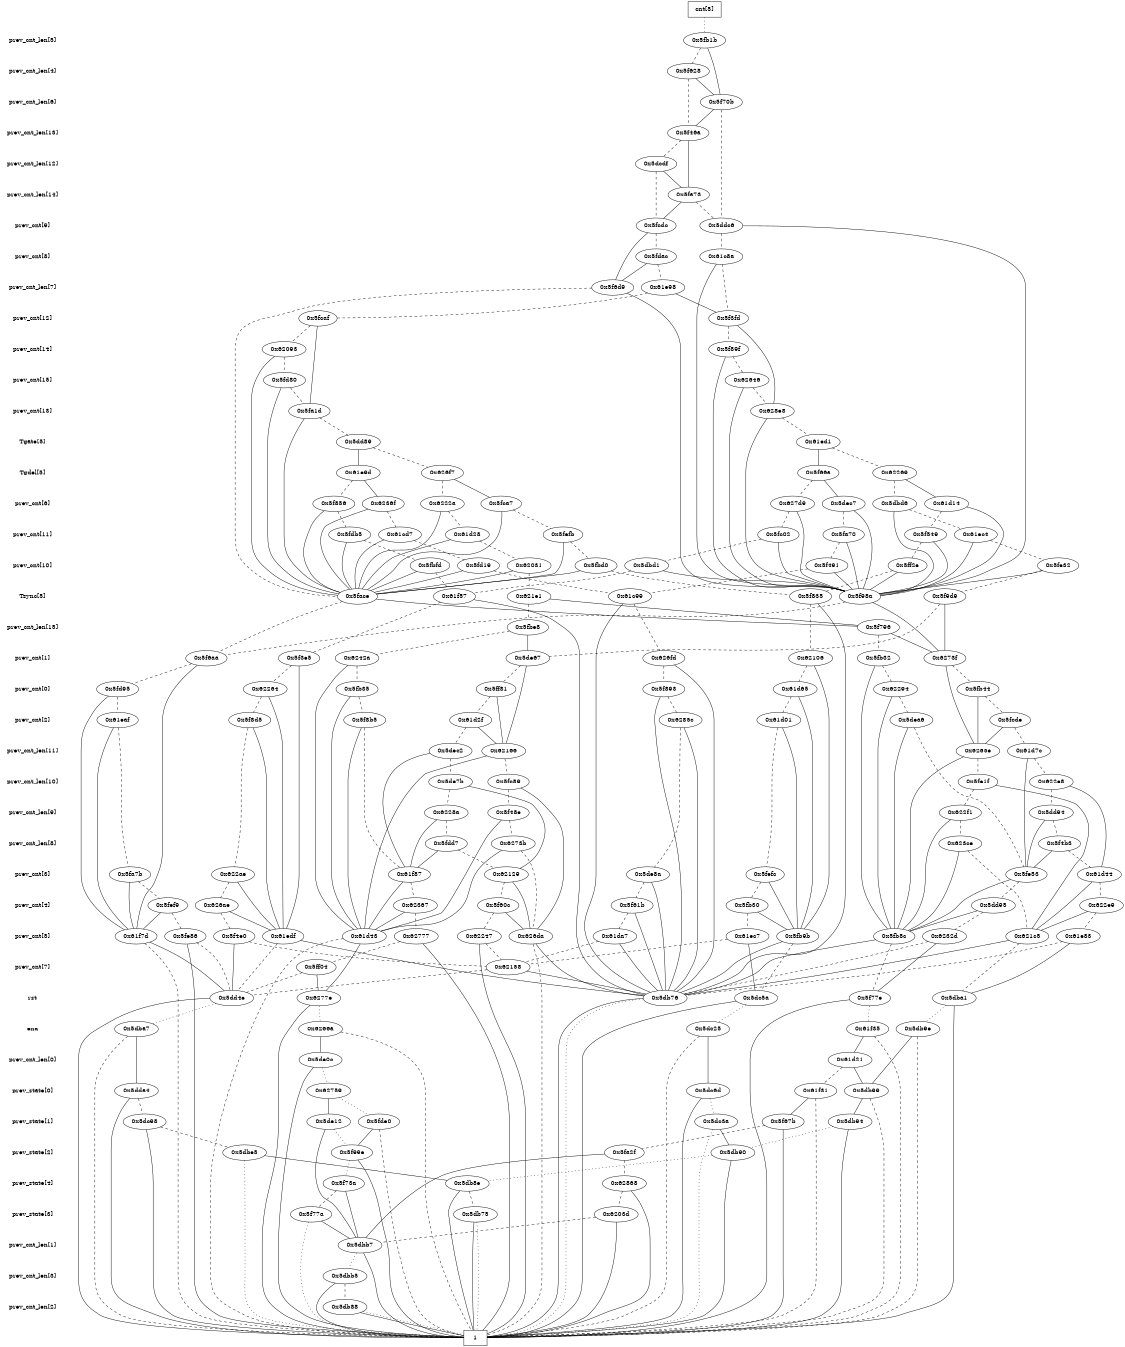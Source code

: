 digraph "DD" {
size = "7.5,10"
center = true;
edge [dir = none];
{ node [shape = plaintext];
  edge [style = invis];
  "CONST NODES" [style = invis];
" prev_cnt_len[5] " -> " prev_cnt_len[4] " -> " prev_cnt_len[6] " -> " prev_cnt_len[13] " -> " prev_cnt_len[12] " -> " prev_cnt_len[14] " -> " prev_cnt[9] " -> " prev_cnt[8] " -> " prev_cnt_len[7] " -> " prev_cnt[12] " -> " prev_cnt[14] " -> " prev_cnt[15] " -> " prev_cnt[13] " -> " Tgate[5] " -> " Tgdel[5] " -> " prev_cnt[6] " -> " prev_cnt[11] " -> " prev_cnt[10] " -> " Tsync[5] " -> " prev_cnt_len[15] " -> " prev_cnt[1] " -> " prev_cnt[0] " -> " prev_cnt[2] " -> " prev_cnt_len[11] " -> " prev_cnt_len[10] " -> " prev_cnt_len[9] " -> " prev_cnt_len[8] " -> " prev_cnt[3] " -> " prev_cnt[4] " -> " prev_cnt[5] " -> " prev_cnt[7] " -> " rst " -> " ena " -> " prev_cnt_len[0] " -> " prev_state[0] " -> " prev_state[1] " -> " prev_state[2] " -> " prev_state[4] " -> " prev_state[3] " -> " prev_cnt_len[1] " -> " prev_cnt_len[3] " -> " prev_cnt_len[2] " -> "CONST NODES"; 
}
{ rank = same; node [shape = box]; edge [style = invis];
"  cnt[5]  "; }
{ rank = same; " prev_cnt_len[5] ";
"0x5fb1b";
}
{ rank = same; " prev_cnt_len[4] ";
"0x5f628";
}
{ rank = same; " prev_cnt_len[6] ";
"0x5f70b";
}
{ rank = same; " prev_cnt_len[13] ";
"0x5f46a";
}
{ rank = same; " prev_cnt_len[12] ";
"0x5dcdf";
}
{ rank = same; " prev_cnt_len[14] ";
"0x5fa73";
}
{ rank = same; " prev_cnt[9] ";
"0x5ddc6";
"0x5fcdc";
}
{ rank = same; " prev_cnt[8] ";
"0x5fdac";
"0x61c8a";
}
{ rank = same; " prev_cnt_len[7] ";
"0x5f6d9";
"0x61e98";
}
{ rank = same; " prev_cnt[12] ";
"0x5f3fd";
"0x5fcaf";
}
{ rank = same; " prev_cnt[14] ";
"0x62093";
"0x5f89f";
}
{ rank = same; " prev_cnt[15] ";
"0x5fd80";
"0x62646";
}
{ rank = same; " prev_cnt[13] ";
"0x5fa1d";
"0x628e8";
}
{ rank = same; " Tgate[5] ";
"0x61ed1";
"0x5dd89";
}
{ rank = same; " Tgdel[5] ";
"0x5f66a";
"0x61e9d";
"0x62269";
"0x626f7";
}
{ rank = same; " prev_cnt[6] ";
"0x61d14";
"0x6222a";
"0x627d9";
"0x5dbd6";
"0x5f856";
"0x5fca7";
"0x5dec7";
"0x6236f";
}
{ rank = same; " prev_cnt[11] ";
"0x5fa70";
"0x61cd7";
"0x5f549";
"0x61ec4";
"0x61d28";
"0x5fdb5";
"0x5fc02";
"0x5fefb";
}
{ rank = same; " prev_cnt[10] ";
"0x5fd19";
"0x5fbfd";
"0x5fbd0";
"0x62031";
"0x5fe32";
"0x5f491";
"0x5dbd1";
"0x5ff2e";
}
{ rank = same; " Tsync[5] ";
"0x5face";
"0x621e1";
"0x5f9d9";
"0x61f57";
"0x5f835";
"0x5f98a";
"0x61c99";
}
{ rank = same; " prev_cnt_len[15] ";
"0x5fbe8";
"0x5f796";
}
{ rank = same; " prev_cnt[1] ";
"0x5fb32";
"0x5f6aa";
"0x62106";
"0x5de67";
"0x6242a";
"0x626fd";
"0x6273f";
"0x5f3e5";
}
{ rank = same; " prev_cnt[0] ";
"0x5fb44";
"0x62264";
"0x5fb35";
"0x62294";
"0x5f893";
"0x5fd95";
"0x61d65";
"0x5ff81";
}
{ rank = same; " prev_cnt[2] ";
"0x5f8d5";
"0x61d2f";
"0x5fcde";
"0x61eaf";
"0x61d01";
"0x5f8b5";
"0x5dea6";
"0x6285c";
}
{ rank = same; " prev_cnt_len[11] ";
"0x6265e";
"0x61d7c";
"0x5dec2";
"0x62166";
}
{ rank = same; " prev_cnt_len[10] ";
"0x5fc89";
"0x5fe1f";
"0x5de7b";
"0x622e8";
}
{ rank = same; " prev_cnt_len[9] ";
"0x5f48e";
"0x6228a";
"0x5dd94";
"0x622f1";
}
{ rank = same; " prev_cnt_len[8] ";
"0x5fdd7";
"0x5f4b3";
"0x6273b";
"0x623ce";
}
{ rank = same; " prev_cnt[3] ";
"0x622ae";
"0x5fefc";
"0x61d44";
"0x5de8a";
"0x62129";
"0x61f87";
"0x5fa7b";
"0x5fe53";
}
{ rank = same; " prev_cnt[4] ";
"0x5fef9";
"0x5f61b";
"0x62367";
"0x5f60c";
"0x626ae";
"0x5dd95";
"0x622e9";
"0x5fb30";
}
{ rank = same; " prev_cnt[5] ";
"0x61da7";
"0x621c5";
"0x61f7d";
"0x62777";
"0x5fb8c";
"0x61ec7";
"0x5fe86";
"0x62247";
"0x626da";
"0x5f4e0";
"0x6232d";
"0x61e83";
"0x61edf";
"0x61d43";
"0x5fb9b";
}
{ rank = same; " prev_cnt[7] ";
"0x5ff04";
"0x62158";
}
{ rank = same; " rst ";
"0x6277e";
"0x5dba1";
"0x5dc5a";
"0x5dd4e";
"0x5f77e";
"0x5db76";
}
{ rank = same; " ena ";
"0x5dc25";
"0x61f35";
"0x5dba7";
"0x6266a";
"0x5db9e";
}
{ rank = same; " prev_cnt_len[0] ";
"0x61d21";
"0x5de0c";
}
{ rank = same; " prev_state[0] ";
"0x5db99";
"0x61f31";
"0x5dda4";
"0x62759";
"0x5dc6d";
}
{ rank = same; " prev_state[1] ";
"0x5dc3a";
"0x5db94";
"0x5fde0";
"0x5f67b";
"0x5dc98";
"0x5de12";
}
{ rank = same; " prev_state[2] ";
"0x5db90";
"0x5f99e";
"0x5fa2f";
"0x5dbe5";
}
{ rank = same; " prev_state[4] ";
"0x5db8e";
"0x5f73a";
"0x62868";
}
{ rank = same; " prev_state[3] ";
"0x5f77a";
"0x6203d";
"0x5db75";
}
{ rank = same; " prev_cnt_len[1] ";
"0x5dbb7";
}
{ rank = same; " prev_cnt_len[3] ";
"0x5dbb5";
}
{ rank = same; " prev_cnt_len[2] ";
"0x5db88";
}
{ rank = same; "CONST NODES";
{ node [shape = box]; "0x5db40";
}
}
"  cnt[5]  " -> "0x5fb1b" [style = dotted];
"0x5fb1b" -> "0x5f70b";
"0x5fb1b" -> "0x5f628" [style = dashed];
"0x5f628" -> "0x5f70b";
"0x5f628" -> "0x5f46a" [style = dashed];
"0x5f70b" -> "0x5f46a";
"0x5f70b" -> "0x5ddc6" [style = dashed];
"0x5f46a" -> "0x5fa73";
"0x5f46a" -> "0x5dcdf" [style = dashed];
"0x5dcdf" -> "0x5fa73";
"0x5dcdf" -> "0x5fcdc" [style = dashed];
"0x5fa73" -> "0x5fcdc";
"0x5fa73" -> "0x5ddc6" [style = dashed];
"0x5ddc6" -> "0x5f98a";
"0x5ddc6" -> "0x61c8a" [style = dashed];
"0x5fcdc" -> "0x5f6d9";
"0x5fcdc" -> "0x5fdac" [style = dashed];
"0x5fdac" -> "0x5f6d9";
"0x5fdac" -> "0x61e98" [style = dashed];
"0x61c8a" -> "0x5f98a";
"0x61c8a" -> "0x5f3fd" [style = dashed];
"0x5f6d9" -> "0x5f98a";
"0x5f6d9" -> "0x5face" [style = dashed];
"0x61e98" -> "0x5f3fd";
"0x61e98" -> "0x5fcaf" [style = dashed];
"0x5f3fd" -> "0x628e8";
"0x5f3fd" -> "0x5f89f" [style = dashed];
"0x5fcaf" -> "0x5fa1d";
"0x5fcaf" -> "0x62093" [style = dashed];
"0x62093" -> "0x5face";
"0x62093" -> "0x5fd80" [style = dashed];
"0x5f89f" -> "0x5f98a";
"0x5f89f" -> "0x62646" [style = dashed];
"0x5fd80" -> "0x5face";
"0x5fd80" -> "0x5fa1d" [style = dashed];
"0x62646" -> "0x5f98a";
"0x62646" -> "0x628e8" [style = dashed];
"0x5fa1d" -> "0x5face";
"0x5fa1d" -> "0x5dd89" [style = dashed];
"0x628e8" -> "0x5f98a";
"0x628e8" -> "0x61ed1" [style = dashed];
"0x61ed1" -> "0x5f66a";
"0x61ed1" -> "0x62269" [style = dashed];
"0x5dd89" -> "0x61e9d";
"0x5dd89" -> "0x626f7" [style = dashed];
"0x5f66a" -> "0x5dec7";
"0x5f66a" -> "0x627d9" [style = dashed];
"0x61e9d" -> "0x6236f";
"0x61e9d" -> "0x5f856" [style = dashed];
"0x62269" -> "0x61d14";
"0x62269" -> "0x5dbd6" [style = dashed];
"0x626f7" -> "0x5fca7";
"0x626f7" -> "0x6222a" [style = dashed];
"0x61d14" -> "0x5f98a";
"0x61d14" -> "0x5f549" [style = dashed];
"0x6222a" -> "0x5face";
"0x6222a" -> "0x61d28" [style = dashed];
"0x627d9" -> "0x5f98a";
"0x627d9" -> "0x5fc02" [style = dashed];
"0x5dbd6" -> "0x5f98a";
"0x5dbd6" -> "0x61ec4" [style = dashed];
"0x5f856" -> "0x5face";
"0x5f856" -> "0x5fdb5" [style = dashed];
"0x5fca7" -> "0x5face";
"0x5fca7" -> "0x5fefb" [style = dashed];
"0x5dec7" -> "0x5f98a";
"0x5dec7" -> "0x5fa70" [style = dashed];
"0x6236f" -> "0x5face";
"0x6236f" -> "0x61cd7" [style = dashed];
"0x5fa70" -> "0x5f98a";
"0x5fa70" -> "0x5f491" [style = dashed];
"0x61cd7" -> "0x5face";
"0x61cd7" -> "0x5fd19" [style = dashed];
"0x5f549" -> "0x5f98a";
"0x5f549" -> "0x5ff2e" [style = dashed];
"0x61ec4" -> "0x5f98a";
"0x61ec4" -> "0x5fe32" [style = dashed];
"0x61d28" -> "0x5face";
"0x61d28" -> "0x62031" [style = dashed];
"0x5fdb5" -> "0x5face";
"0x5fdb5" -> "0x5fbfd" [style = dashed];
"0x5fc02" -> "0x5f98a";
"0x5fc02" -> "0x5dbd1" [style = dashed];
"0x5fefb" -> "0x5face";
"0x5fefb" -> "0x5fbd0" [style = dashed];
"0x5fd19" -> "0x5face";
"0x5fd19" -> "0x61c99" [style = dashed];
"0x5fbfd" -> "0x5face";
"0x5fbfd" -> "0x61f57" [style = dashed];
"0x5fbd0" -> "0x5face";
"0x5fbd0" -> "0x5f835" [style = dashed];
"0x62031" -> "0x5face";
"0x62031" -> "0x621e1" [style = dashed];
"0x5fe32" -> "0x5f98a";
"0x5fe32" -> "0x5f9d9" [style = dashed];
"0x5f491" -> "0x5f98a";
"0x5f491" -> "0x61c99" [style = dashed];
"0x5dbd1" -> "0x5f98a";
"0x5dbd1" -> "0x61f57" [style = dashed];
"0x5ff2e" -> "0x5f98a";
"0x5ff2e" -> "0x5f835" [style = dashed];
"0x5face" -> "0x5f796";
"0x5face" -> "0x5f6aa" [style = dashed];
"0x621e1" -> "0x5f796";
"0x621e1" -> "0x5fbe8" [style = dashed];
"0x5f9d9" -> "0x6273f";
"0x5f9d9" -> "0x5de67" [style = dashed];
"0x61f57" -> "0x5db76";
"0x61f57" -> "0x5f3e5" [style = dashed];
"0x5f835" -> "0x5db76";
"0x5f835" -> "0x62106" [style = dashed];
"0x5f98a" -> "0x6273f";
"0x5f98a" -> "0x5f6aa" [style = dashed];
"0x61c99" -> "0x5db76";
"0x61c99" -> "0x626fd" [style = dashed];
"0x5fbe8" -> "0x5de67";
"0x5fbe8" -> "0x6242a" [style = dashed];
"0x5f796" -> "0x6273f";
"0x5f796" -> "0x5fb32" [style = dashed];
"0x5fb32" -> "0x5fb8c";
"0x5fb32" -> "0x62294" [style = dashed];
"0x5f6aa" -> "0x61f7d";
"0x5f6aa" -> "0x5fd95" [style = dashed];
"0x62106" -> "0x5fb9b";
"0x62106" -> "0x61d65" [style = dashed];
"0x5de67" -> "0x62166";
"0x5de67" -> "0x5ff81" [style = dashed];
"0x6242a" -> "0x61d43";
"0x6242a" -> "0x5fb35" [style = dashed];
"0x626fd" -> "0x5db76";
"0x626fd" -> "0x5f893" [style = dashed];
"0x6273f" -> "0x6265e";
"0x6273f" -> "0x5fb44" [style = dashed];
"0x5f3e5" -> "0x61edf";
"0x5f3e5" -> "0x62264" [style = dashed];
"0x5fb44" -> "0x6265e";
"0x5fb44" -> "0x5fcde" [style = dashed];
"0x62264" -> "0x61edf";
"0x62264" -> "0x5f8d5" [style = dashed];
"0x5fb35" -> "0x61d43";
"0x5fb35" -> "0x5f8b5" [style = dashed];
"0x62294" -> "0x5fb8c";
"0x62294" -> "0x5dea6" [style = dashed];
"0x5f893" -> "0x5db76";
"0x5f893" -> "0x6285c" [style = dashed];
"0x5fd95" -> "0x61f7d";
"0x5fd95" -> "0x61eaf" [style = dashed];
"0x61d65" -> "0x5fb9b";
"0x61d65" -> "0x61d01" [style = dashed];
"0x5ff81" -> "0x62166";
"0x5ff81" -> "0x61d2f" [style = dashed];
"0x5f8d5" -> "0x61edf";
"0x5f8d5" -> "0x622ae" [style = dashed];
"0x61d2f" -> "0x62166";
"0x61d2f" -> "0x5dec2" [style = dashed];
"0x5fcde" -> "0x6265e";
"0x5fcde" -> "0x61d7c" [style = dashed];
"0x61eaf" -> "0x61f7d";
"0x61eaf" -> "0x5fa7b" [style = dashed];
"0x61d01" -> "0x5fb9b";
"0x61d01" -> "0x5fefc" [style = dashed];
"0x5f8b5" -> "0x61d43";
"0x5f8b5" -> "0x61f87" [style = dashed];
"0x5dea6" -> "0x5fb8c";
"0x5dea6" -> "0x5fe53" [style = dashed];
"0x6285c" -> "0x5db76";
"0x6285c" -> "0x5de8a" [style = dashed];
"0x6265e" -> "0x5fb8c";
"0x6265e" -> "0x5fe1f" [style = dashed];
"0x61d7c" -> "0x5fe53";
"0x61d7c" -> "0x622e8" [style = dashed];
"0x5dec2" -> "0x61f87";
"0x5dec2" -> "0x5de7b" [style = dashed];
"0x62166" -> "0x61d43";
"0x62166" -> "0x5fc89" [style = dashed];
"0x5fc89" -> "0x626da";
"0x5fc89" -> "0x5f48e" [style = dashed];
"0x5fe1f" -> "0x621c5";
"0x5fe1f" -> "0x622f1" [style = dashed];
"0x5de7b" -> "0x62129";
"0x5de7b" -> "0x6228a" [style = dashed];
"0x622e8" -> "0x61d44";
"0x622e8" -> "0x5dd94" [style = dashed];
"0x5f48e" -> "0x61d43";
"0x5f48e" -> "0x6273b" [style = dashed];
"0x6228a" -> "0x61f87";
"0x6228a" -> "0x5fdd7" [style = dashed];
"0x5dd94" -> "0x5fe53";
"0x5dd94" -> "0x5f4b3" [style = dashed];
"0x622f1" -> "0x5fb8c";
"0x622f1" -> "0x623ce" [style = dashed];
"0x5fdd7" -> "0x61f87";
"0x5fdd7" -> "0x62129" [style = dashed];
"0x5f4b3" -> "0x5fe53";
"0x5f4b3" -> "0x61d44" [style = dashed];
"0x6273b" -> "0x61d43";
"0x6273b" -> "0x626da" [style = dashed];
"0x623ce" -> "0x5fb8c";
"0x623ce" -> "0x621c5" [style = dashed];
"0x622ae" -> "0x61edf";
"0x622ae" -> "0x626ae" [style = dashed];
"0x5fefc" -> "0x5fb9b";
"0x5fefc" -> "0x5fb30" [style = dashed];
"0x61d44" -> "0x621c5";
"0x61d44" -> "0x622e9" [style = dashed];
"0x5de8a" -> "0x5db76";
"0x5de8a" -> "0x5f61b" [style = dashed];
"0x62129" -> "0x626da";
"0x62129" -> "0x5f60c" [style = dashed];
"0x61f87" -> "0x61d43";
"0x61f87" -> "0x62367" [style = dashed];
"0x5fa7b" -> "0x61f7d";
"0x5fa7b" -> "0x5fef9" [style = dashed];
"0x5fe53" -> "0x5fb8c";
"0x5fe53" -> "0x5dd95" [style = dashed];
"0x5fef9" -> "0x61f7d";
"0x5fef9" -> "0x5fe86" [style = dashed];
"0x5f61b" -> "0x5db76";
"0x5f61b" -> "0x61da7" [style = dashed];
"0x62367" -> "0x61d43";
"0x62367" -> "0x62777" [style = dashed];
"0x5f60c" -> "0x626da";
"0x5f60c" -> "0x62247" [style = dashed];
"0x626ae" -> "0x61edf";
"0x626ae" -> "0x5f4e0" [style = dashed];
"0x5dd95" -> "0x5fb8c";
"0x5dd95" -> "0x6232d" [style = dashed];
"0x622e9" -> "0x621c5";
"0x622e9" -> "0x61e83" [style = dashed];
"0x5fb30" -> "0x5fb9b";
"0x5fb30" -> "0x61ec7" [style = dashed];
"0x61da7" -> "0x5db76";
"0x61da7" -> "0x62158" [style = dashed];
"0x621c5" -> "0x5db76";
"0x621c5" -> "0x5dba1" [style = dashed];
"0x61f7d" -> "0x5dd4e";
"0x61f7d" -> "0x5db40" [style = dashed];
"0x62777" -> "0x5db40";
"0x62777" -> "0x5ff04" [style = dashed];
"0x5fb8c" -> "0x5db76";
"0x5fb8c" -> "0x5f77e" [style = dashed];
"0x61ec7" -> "0x5dc5a";
"0x61ec7" -> "0x62158" [style = dashed];
"0x5fe86" -> "0x5db40";
"0x5fe86" -> "0x5dd4e" [style = dashed];
"0x62247" -> "0x5db40";
"0x62247" -> "0x62158" [style = dashed];
"0x626da" -> "0x5db76";
"0x626da" -> "0x5db40" [style = dashed];
"0x5f4e0" -> "0x5dd4e";
"0x5f4e0" -> "0x62158" [style = dashed];
"0x6232d" -> "0x5f77e";
"0x6232d" -> "0x5db76" [style = dashed];
"0x61e83" -> "0x5dba1";
"0x61e83" -> "0x5db76" [style = dashed];
"0x61edf" -> "0x5db76";
"0x61edf" -> "0x5dd4e" [style = dashed];
"0x61d43" -> "0x6277e";
"0x61d43" -> "0x5db40" [style = dashed];
"0x5fb9b" -> "0x5db76";
"0x5fb9b" -> "0x5dc5a" [style = dashed];
"0x5ff04" -> "0x6277e";
"0x5ff04" -> "0x5dd4e" [style = dashed];
"0x62158" -> "0x5db76";
"0x62158" -> "0x5dd4e" [style = dashed];
"0x6277e" -> "0x5db40";
"0x6277e" -> "0x6266a" [style = dotted];
"0x5dba1" -> "0x5db40";
"0x5dba1" -> "0x5db9e" [style = dotted];
"0x5dc5a" -> "0x5db40";
"0x5dc5a" -> "0x5dc25" [style = dotted];
"0x5dd4e" -> "0x5db40";
"0x5dd4e" -> "0x5dba7" [style = dotted];
"0x5f77e" -> "0x5db40";
"0x5f77e" -> "0x61f35" [style = dotted];
"0x5db76" -> "0x5db40";
"0x5db76" -> "0x5db40" [style = dotted];
"0x5dc25" -> "0x5dc6d";
"0x5dc25" -> "0x5db40" [style = dashed];
"0x61f35" -> "0x61d21";
"0x61f35" -> "0x5db40" [style = dashed];
"0x5dba7" -> "0x5dda4";
"0x5dba7" -> "0x5db40" [style = dashed];
"0x6266a" -> "0x5de0c";
"0x6266a" -> "0x5db40" [style = dashed];
"0x5db9e" -> "0x5db99";
"0x5db9e" -> "0x5db40" [style = dashed];
"0x61d21" -> "0x5db99";
"0x61d21" -> "0x61f31" [style = dashed];
"0x5de0c" -> "0x5db40";
"0x5de0c" -> "0x62759" [style = dotted];
"0x5db99" -> "0x5db94";
"0x5db99" -> "0x5db40" [style = dashed];
"0x61f31" -> "0x5f67b";
"0x61f31" -> "0x5db40" [style = dashed];
"0x5dda4" -> "0x5db40";
"0x5dda4" -> "0x5dc98" [style = dashed];
"0x62759" -> "0x5de12";
"0x62759" -> "0x5fde0" [style = dotted];
"0x5dc6d" -> "0x5db40";
"0x5dc6d" -> "0x5dc3a" [style = dotted];
"0x5dc3a" -> "0x5db90";
"0x5dc3a" -> "0x5db40" [style = dotted];
"0x5db94" -> "0x5db40";
"0x5db94" -> "0x5db90" [style = dotted];
"0x5fde0" -> "0x5f99e";
"0x5fde0" -> "0x5db40" [style = dashed];
"0x5f67b" -> "0x5db40";
"0x5f67b" -> "0x5fa2f" [style = dashed];
"0x5dc98" -> "0x5db40";
"0x5dc98" -> "0x5dbe5" [style = dashed];
"0x5de12" -> "0x5dbb7";
"0x5de12" -> "0x5f99e" [style = dotted];
"0x5db90" -> "0x5db40";
"0x5db90" -> "0x5db8e" [style = dotted];
"0x5f99e" -> "0x5db40";
"0x5f99e" -> "0x5f73a" [style = dotted];
"0x5fa2f" -> "0x5dbb7";
"0x5fa2f" -> "0x62868" [style = dashed];
"0x5dbe5" -> "0x5db8e";
"0x5dbe5" -> "0x5db40" [style = dotted];
"0x5db8e" -> "0x5db40";
"0x5db8e" -> "0x5db75" [style = dashed];
"0x5f73a" -> "0x5dbb7";
"0x5f73a" -> "0x5f77a" [style = dashed];
"0x62868" -> "0x5db40";
"0x62868" -> "0x6203d" [style = dashed];
"0x5f77a" -> "0x5dbb7";
"0x5f77a" -> "0x5db40" [style = dotted];
"0x6203d" -> "0x5db40";
"0x6203d" -> "0x5dbb7" [style = dashed];
"0x5db75" -> "0x5db40";
"0x5db75" -> "0x5db40" [style = dotted];
"0x5dbb7" -> "0x5db40";
"0x5dbb7" -> "0x5dbb5" [style = dotted];
"0x5dbb5" -> "0x5db40";
"0x5dbb5" -> "0x5db88" [style = dashed];
"0x5db88" -> "0x5db40";
"0x5db88" -> "0x5db40" [style = dotted];
"0x5db40" [label = "1"];
}

